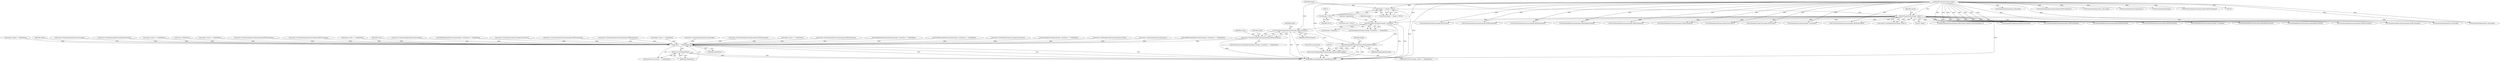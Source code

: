 digraph "0_ImageMagick_d63a3c5729df59f183e9e110d5d8385d17caaad0@pointer" {
"1000255" [label="(Call,TransformImageColorspace(image,GRAYColorspace))"];
"1000246" [label="(Call,SetImageGray(image,&image->exception))"];
"1000147" [label="(Call,GetImageArtifact(image,\"dither\"))"];
"1000109" [label="(Call,image != (Image *) NULL)"];
"1000101" [label="(MethodParameterIn,Image *image)"];
"1000111" [label="(Call,(Image *) NULL)"];
"1000253" [label="(Call,status=TransformImageColorspace(image,GRAYColorspace))"];
"1000582" [label="(Call,status == MagickFalse)"];
"1000585" [label="(Return,return(MagickFalse);)"];
"1000266" [label="(Call,SetImageAlphaChannel(image,OpaqueAlphaChannel))"];
"1000264" [label="(Call,(void) SetImageAlphaChannel(image,OpaqueAlphaChannel))"];
"1000360" [label="(Call,status=QuantizeImage(quantize_info,image))"];
"1000145" [label="(Call,artifact=GetImageArtifact(image,\"dither\"))"];
"1000516" [label="(Call,SetImageStorageClass(image,DirectClass))"];
"1000332" [label="(Call,TransformImageColorspace(image,sRGBColorspace))"];
"1000417" [label="(Call,IssRGBCompatibleColorspace(image->colorspace) == MagickFalse)"];
"1000436" [label="(Call,SetImageStorageClass(image,DirectClass))"];
"1000258" [label="(ControlStructure,if (image->matte == MagickFalse))"];
"1000594" [label="(MethodReturn,MagickExport MagickBooleanType)"];
"1000456" [label="(Call,TransformImageColorspace(image,sRGBColorspace))"];
"1000281" [label="(Call,TransformImageColorspace(image,sRGBColorspace))"];
"1000343" [label="(Call,SetImageAlphaChannel(image,OpaqueAlphaChannel))"];
"1000255" [label="(Call,TransformImageColorspace(image,GRAYColorspace))"];
"1000362" [label="(Call,QuantizeImage(quantize_info,image))"];
"1000254" [label="(Identifier,status)"];
"1000465" [label="(Call,status=SetImageStorageClass(image,DirectClass))"];
"1000581" [label="(ControlStructure,if (status == MagickFalse))"];
"1000500" [label="(Call,TransformImageColorspace(image,sRGBColorspace))"];
"1000179" [label="(Call,TransformImageColorspace(image,GRAYColorspace))"];
"1000279" [label="(Call,status=TransformImageColorspace(image,sRGBColorspace))"];
"1000546" [label="(Call,status=TransformImageColorspace(image,CMYKColorspace))"];
"1000202" [label="(Call,QuantizeImage(quantize_info,image))"];
"1000336" [label="(Call,image->matte == MagickFalse)"];
"1000404" [label="(Call,status=QuantizeImage(quantize_info,image))"];
"1000505" [label="(Call,TransformImageColorspace(image,CMYKColorspace))"];
"1000256" [label="(Identifier,image)"];
"1000503" [label="(Call,status=TransformImageColorspace(image,CMYKColorspace))"];
"1000563" [label="(Call,image->matte == MagickFalse)"];
"1000559" [label="(Call,SetImageStorageClass(image,DirectClass))"];
"1000423" [label="(Call,status=TransformImageColorspace(image,sRGBColorspace))"];
"1000245" [label="(Call,SetImageGray(image,&image->exception) == MagickFalse)"];
"1000168" [label="(Call,SetImageMonochrome(image,&image->exception) == MagickFalse)"];
"1000269" [label="(ControlStructure,break;)"];
"1000273" [label="(Call,IssRGBCompatibleColorspace(image->colorspace) == MagickFalse)"];
"1000147" [label="(Call,GetImageArtifact(image,\"dither\"))"];
"1000261" [label="(Identifier,image)"];
"1000253" [label="(Call,status=TransformImageColorspace(image,GRAYColorspace))"];
"1000557" [label="(Call,status=SetImageStorageClass(image,DirectClass))"];
"1000252" [label="(Identifier,MagickFalse)"];
"1000108" [label="(Call,assert(image != (Image *) NULL))"];
"1000223" [label="(Call,SetImageGray(image,&image->exception) == MagickFalse)"];
"1000109" [label="(Call,image != (Image *) NULL)"];
"1000211" [label="(Call,AcquireImageColormap(image,2))"];
"1000153" [label="(Call,(const char *) NULL)"];
"1000110" [label="(Identifier,image)"];
"1000584" [label="(Identifier,MagickFalse)"];
"1000113" [label="(Identifier,NULL)"];
"1000514" [label="(Call,status=SetImageStorageClass(image,DirectClass))"];
"1000548" [label="(Call,TransformImageColorspace(image,CMYKColorspace))"];
"1000209" [label="(Call,status=AcquireImageColormap(image,2))"];
"1000543" [label="(Call,TransformImageColorspace(image,sRGBColorspace))"];
"1000257" [label="(Identifier,GRAYColorspace)"];
"1000570" [label="(Call,SetImageAlphaChannel(image,OpaqueAlphaChannel))"];
"1000492" [label="(Call,IssRGBCompatibleColorspace(image->colorspace) == MagickFalse)"];
"1000247" [label="(Identifier,image)"];
"1000425" [label="(Call,TransformImageColorspace(image,sRGBColorspace))"];
"1000381" [label="(Call,TransformImageColorspace(image,sRGBColorspace))"];
"1000184" [label="(Call,NormalizeImage(image))"];
"1000111" [label="(Call,(Image *) NULL)"];
"1000406" [label="(Call,QuantizeImage(quantize_info,image))"];
"1000308" [label="(Call,QuantizeImage(quantize_info,image))"];
"1000267" [label="(Identifier,image)"];
"1000585" [label="(Return,return(MagickFalse);)"];
"1000101" [label="(MethodParameterIn,Image *image)"];
"1000246" [label="(Call,SetImageGray(image,&image->exception))"];
"1000149" [label="(Literal,\"dither\")"];
"1000264" [label="(Call,(void) SetImageAlphaChannel(image,OpaqueAlphaChannel))"];
"1000266" [label="(Call,SetImageAlphaChannel(image,OpaqueAlphaChannel))"];
"1000268" [label="(Identifier,OpaqueAlphaChannel)"];
"1000115" [label="(Call,image->debug != MagickFalse)"];
"1000348" [label="(Call,BilevelImageChannel(image,AlphaChannel,(double) QuantumRange/2.0))"];
"1000586" [label="(Identifier,MagickFalse)"];
"1000224" [label="(Call,SetImageGray(image,&image->exception))"];
"1000233" [label="(Call,TransformImageColorspace(image,GRAYColorspace))"];
"1000589" [label="(Identifier,image)"];
"1000244" [label="(ControlStructure,if (SetImageGray(image,&image->exception) == MagickFalse))"];
"1000467" [label="(Call,SetImageStorageClass(image,DirectClass))"];
"1000306" [label="(Call,status=QuantizeImage(quantize_info,image))"];
"1000248" [label="(Call,&image->exception)"];
"1000434" [label="(Call,status=SetImageStorageClass(image,DirectClass))"];
"1000385" [label="(Call,image->matte == MagickFalse)"];
"1000148" [label="(Identifier,image)"];
"1000132" [label="(Call,status=MagickTrue)"];
"1000478" [label="(Call,SetImageAlphaChannel(image,OpaqueAlphaChannel))"];
"1000259" [label="(Call,image->matte == MagickFalse)"];
"1000454" [label="(Call,status=TransformImageColorspace(image,sRGBColorspace))"];
"1000169" [label="(Call,SetImageMonochrome(image,&image->exception))"];
"1000231" [label="(Call,status=TransformImageColorspace(image,GRAYColorspace))"];
"1000471" [label="(Call,image->matte == MagickFalse)"];
"1000583" [label="(Identifier,status)"];
"1000392" [label="(Call,SetImageAlphaChannel(image,OpaqueAlphaChannel))"];
"1000582" [label="(Call,status == MagickFalse)"];
"1000255" -> "1000253"  [label="AST: "];
"1000255" -> "1000257"  [label="CFG: "];
"1000256" -> "1000255"  [label="AST: "];
"1000257" -> "1000255"  [label="AST: "];
"1000253" -> "1000255"  [label="CFG: "];
"1000255" -> "1000594"  [label="DDG: "];
"1000255" -> "1000594"  [label="DDG: "];
"1000255" -> "1000253"  [label="DDG: "];
"1000255" -> "1000253"  [label="DDG: "];
"1000246" -> "1000255"  [label="DDG: "];
"1000101" -> "1000255"  [label="DDG: "];
"1000255" -> "1000266"  [label="DDG: "];
"1000246" -> "1000245"  [label="AST: "];
"1000246" -> "1000248"  [label="CFG: "];
"1000247" -> "1000246"  [label="AST: "];
"1000248" -> "1000246"  [label="AST: "];
"1000252" -> "1000246"  [label="CFG: "];
"1000246" -> "1000594"  [label="DDG: "];
"1000246" -> "1000594"  [label="DDG: "];
"1000246" -> "1000245"  [label="DDG: "];
"1000246" -> "1000245"  [label="DDG: "];
"1000147" -> "1000246"  [label="DDG: "];
"1000101" -> "1000246"  [label="DDG: "];
"1000246" -> "1000266"  [label="DDG: "];
"1000147" -> "1000145"  [label="AST: "];
"1000147" -> "1000149"  [label="CFG: "];
"1000148" -> "1000147"  [label="AST: "];
"1000149" -> "1000147"  [label="AST: "];
"1000145" -> "1000147"  [label="CFG: "];
"1000147" -> "1000594"  [label="DDG: "];
"1000147" -> "1000145"  [label="DDG: "];
"1000147" -> "1000145"  [label="DDG: "];
"1000109" -> "1000147"  [label="DDG: "];
"1000101" -> "1000147"  [label="DDG: "];
"1000147" -> "1000169"  [label="DDG: "];
"1000147" -> "1000224"  [label="DDG: "];
"1000147" -> "1000281"  [label="DDG: "];
"1000147" -> "1000308"  [label="DDG: "];
"1000147" -> "1000332"  [label="DDG: "];
"1000147" -> "1000343"  [label="DDG: "];
"1000147" -> "1000348"  [label="DDG: "];
"1000147" -> "1000381"  [label="DDG: "];
"1000147" -> "1000392"  [label="DDG: "];
"1000147" -> "1000406"  [label="DDG: "];
"1000147" -> "1000425"  [label="DDG: "];
"1000147" -> "1000436"  [label="DDG: "];
"1000147" -> "1000456"  [label="DDG: "];
"1000147" -> "1000467"  [label="DDG: "];
"1000147" -> "1000478"  [label="DDG: "];
"1000147" -> "1000500"  [label="DDG: "];
"1000147" -> "1000505"  [label="DDG: "];
"1000147" -> "1000516"  [label="DDG: "];
"1000147" -> "1000543"  [label="DDG: "];
"1000147" -> "1000548"  [label="DDG: "];
"1000147" -> "1000559"  [label="DDG: "];
"1000147" -> "1000570"  [label="DDG: "];
"1000109" -> "1000108"  [label="AST: "];
"1000109" -> "1000111"  [label="CFG: "];
"1000110" -> "1000109"  [label="AST: "];
"1000111" -> "1000109"  [label="AST: "];
"1000108" -> "1000109"  [label="CFG: "];
"1000109" -> "1000594"  [label="DDG: "];
"1000109" -> "1000108"  [label="DDG: "];
"1000109" -> "1000108"  [label="DDG: "];
"1000101" -> "1000109"  [label="DDG: "];
"1000111" -> "1000109"  [label="DDG: "];
"1000101" -> "1000100"  [label="AST: "];
"1000101" -> "1000594"  [label="DDG: "];
"1000101" -> "1000169"  [label="DDG: "];
"1000101" -> "1000179"  [label="DDG: "];
"1000101" -> "1000184"  [label="DDG: "];
"1000101" -> "1000202"  [label="DDG: "];
"1000101" -> "1000211"  [label="DDG: "];
"1000101" -> "1000224"  [label="DDG: "];
"1000101" -> "1000233"  [label="DDG: "];
"1000101" -> "1000266"  [label="DDG: "];
"1000101" -> "1000281"  [label="DDG: "];
"1000101" -> "1000308"  [label="DDG: "];
"1000101" -> "1000332"  [label="DDG: "];
"1000101" -> "1000343"  [label="DDG: "];
"1000101" -> "1000348"  [label="DDG: "];
"1000101" -> "1000362"  [label="DDG: "];
"1000101" -> "1000381"  [label="DDG: "];
"1000101" -> "1000392"  [label="DDG: "];
"1000101" -> "1000406"  [label="DDG: "];
"1000101" -> "1000425"  [label="DDG: "];
"1000101" -> "1000436"  [label="DDG: "];
"1000101" -> "1000456"  [label="DDG: "];
"1000101" -> "1000467"  [label="DDG: "];
"1000101" -> "1000478"  [label="DDG: "];
"1000101" -> "1000500"  [label="DDG: "];
"1000101" -> "1000505"  [label="DDG: "];
"1000101" -> "1000516"  [label="DDG: "];
"1000101" -> "1000543"  [label="DDG: "];
"1000101" -> "1000548"  [label="DDG: "];
"1000101" -> "1000559"  [label="DDG: "];
"1000101" -> "1000570"  [label="DDG: "];
"1000111" -> "1000113"  [label="CFG: "];
"1000112" -> "1000111"  [label="AST: "];
"1000113" -> "1000111"  [label="AST: "];
"1000111" -> "1000153"  [label="DDG: "];
"1000253" -> "1000244"  [label="AST: "];
"1000254" -> "1000253"  [label="AST: "];
"1000261" -> "1000253"  [label="CFG: "];
"1000253" -> "1000594"  [label="DDG: "];
"1000253" -> "1000582"  [label="DDG: "];
"1000582" -> "1000581"  [label="AST: "];
"1000582" -> "1000584"  [label="CFG: "];
"1000583" -> "1000582"  [label="AST: "];
"1000584" -> "1000582"  [label="AST: "];
"1000586" -> "1000582"  [label="CFG: "];
"1000589" -> "1000582"  [label="CFG: "];
"1000582" -> "1000594"  [label="DDG: "];
"1000582" -> "1000594"  [label="DDG: "];
"1000582" -> "1000594"  [label="DDG: "];
"1000454" -> "1000582"  [label="DDG: "];
"1000209" -> "1000582"  [label="DDG: "];
"1000279" -> "1000582"  [label="DDG: "];
"1000306" -> "1000582"  [label="DDG: "];
"1000514" -> "1000582"  [label="DDG: "];
"1000557" -> "1000582"  [label="DDG: "];
"1000423" -> "1000582"  [label="DDG: "];
"1000132" -> "1000582"  [label="DDG: "];
"1000546" -> "1000582"  [label="DDG: "];
"1000503" -> "1000582"  [label="DDG: "];
"1000465" -> "1000582"  [label="DDG: "];
"1000404" -> "1000582"  [label="DDG: "];
"1000360" -> "1000582"  [label="DDG: "];
"1000434" -> "1000582"  [label="DDG: "];
"1000231" -> "1000582"  [label="DDG: "];
"1000385" -> "1000582"  [label="DDG: "];
"1000115" -> "1000582"  [label="DDG: "];
"1000259" -> "1000582"  [label="DDG: "];
"1000471" -> "1000582"  [label="DDG: "];
"1000563" -> "1000582"  [label="DDG: "];
"1000336" -> "1000582"  [label="DDG: "];
"1000417" -> "1000582"  [label="DDG: "];
"1000223" -> "1000582"  [label="DDG: "];
"1000273" -> "1000582"  [label="DDG: "];
"1000168" -> "1000582"  [label="DDG: "];
"1000492" -> "1000582"  [label="DDG: "];
"1000582" -> "1000585"  [label="DDG: "];
"1000585" -> "1000581"  [label="AST: "];
"1000585" -> "1000586"  [label="CFG: "];
"1000586" -> "1000585"  [label="AST: "];
"1000594" -> "1000585"  [label="CFG: "];
"1000585" -> "1000594"  [label="DDG: "];
"1000586" -> "1000585"  [label="DDG: "];
"1000266" -> "1000264"  [label="AST: "];
"1000266" -> "1000268"  [label="CFG: "];
"1000267" -> "1000266"  [label="AST: "];
"1000268" -> "1000266"  [label="AST: "];
"1000264" -> "1000266"  [label="CFG: "];
"1000266" -> "1000594"  [label="DDG: "];
"1000266" -> "1000594"  [label="DDG: "];
"1000266" -> "1000264"  [label="DDG: "];
"1000266" -> "1000264"  [label="DDG: "];
"1000264" -> "1000258"  [label="AST: "];
"1000265" -> "1000264"  [label="AST: "];
"1000269" -> "1000264"  [label="CFG: "];
"1000264" -> "1000594"  [label="DDG: "];
"1000264" -> "1000594"  [label="DDG: "];
}
